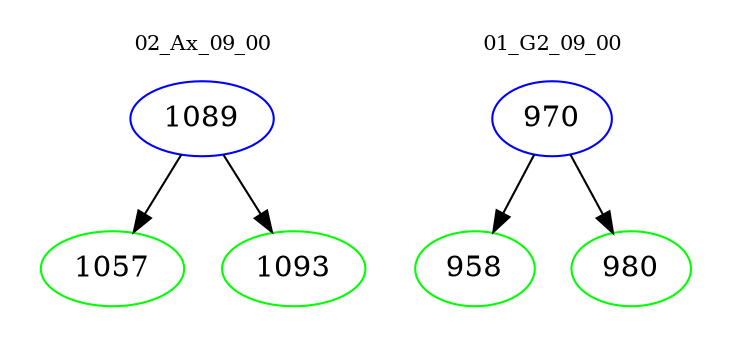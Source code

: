 digraph{
subgraph cluster_0 {
color = white
label = "02_Ax_09_00";
fontsize=10;
T0_1089 [label="1089", color="blue"]
T0_1089 -> T0_1057 [color="black"]
T0_1057 [label="1057", color="green"]
T0_1089 -> T0_1093 [color="black"]
T0_1093 [label="1093", color="green"]
}
subgraph cluster_1 {
color = white
label = "01_G2_09_00";
fontsize=10;
T1_970 [label="970", color="blue"]
T1_970 -> T1_958 [color="black"]
T1_958 [label="958", color="green"]
T1_970 -> T1_980 [color="black"]
T1_980 [label="980", color="green"]
}
}
